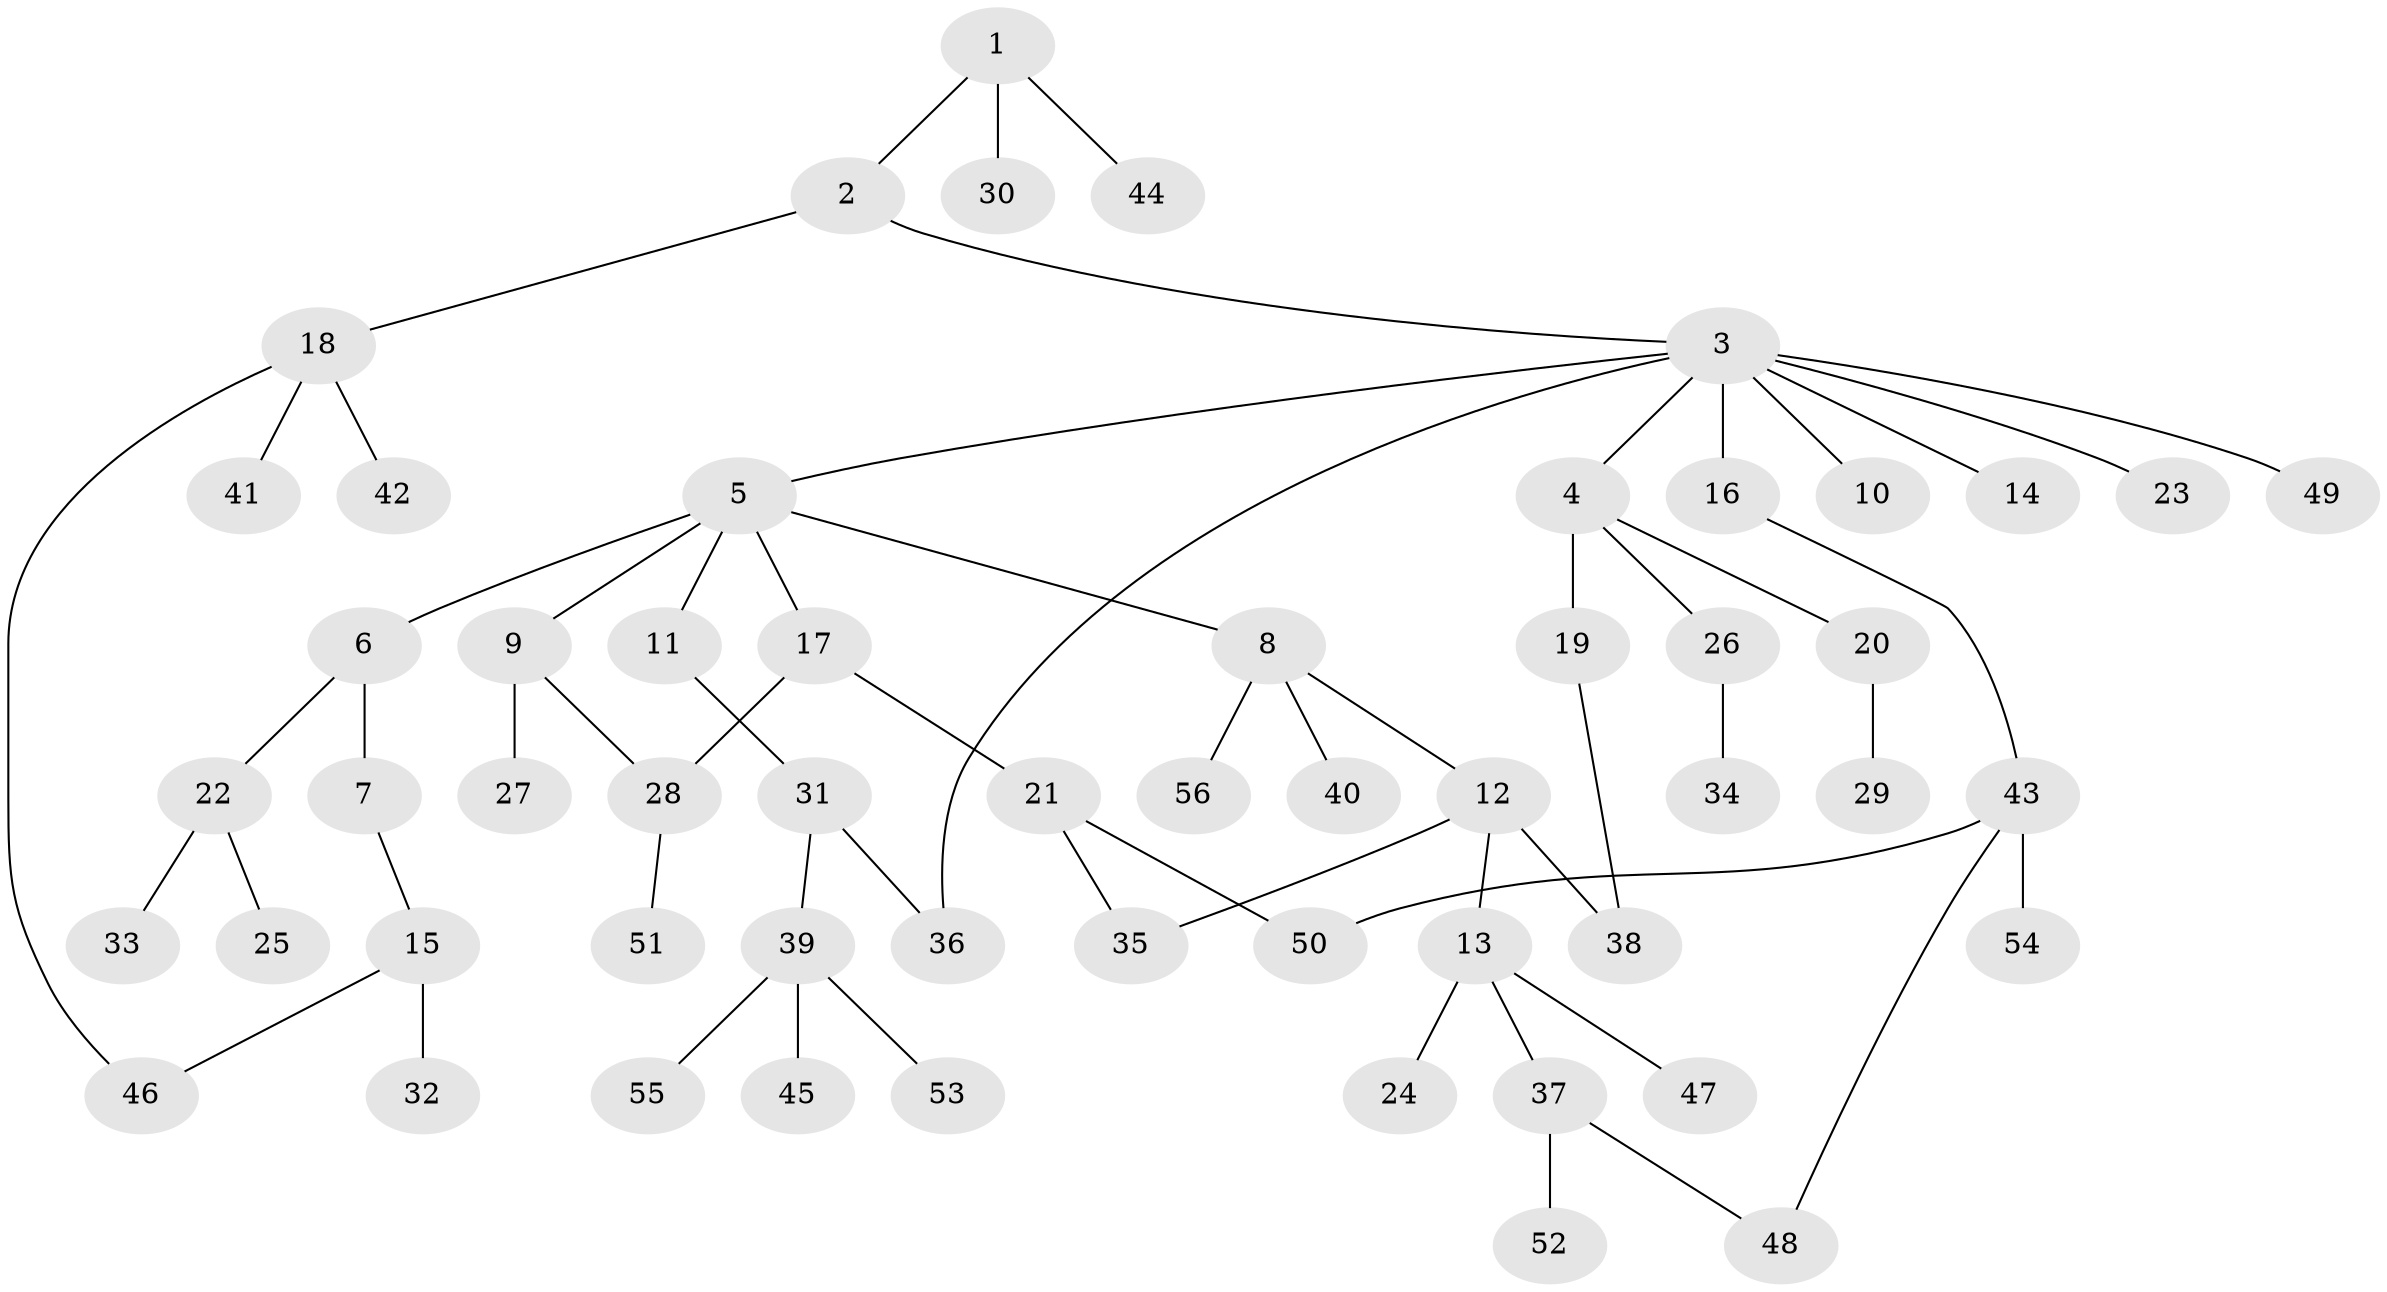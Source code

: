// coarse degree distribution, {1: 0.6875, 3: 0.0625, 6: 0.0625, 7: 0.0625, 5: 0.0625, 2: 0.0625}
// Generated by graph-tools (version 1.1) at 2025/45/03/04/25 21:45:06]
// undirected, 56 vertices, 62 edges
graph export_dot {
graph [start="1"]
  node [color=gray90,style=filled];
  1;
  2;
  3;
  4;
  5;
  6;
  7;
  8;
  9;
  10;
  11;
  12;
  13;
  14;
  15;
  16;
  17;
  18;
  19;
  20;
  21;
  22;
  23;
  24;
  25;
  26;
  27;
  28;
  29;
  30;
  31;
  32;
  33;
  34;
  35;
  36;
  37;
  38;
  39;
  40;
  41;
  42;
  43;
  44;
  45;
  46;
  47;
  48;
  49;
  50;
  51;
  52;
  53;
  54;
  55;
  56;
  1 -- 2;
  1 -- 30;
  1 -- 44;
  2 -- 3;
  2 -- 18;
  3 -- 4;
  3 -- 5;
  3 -- 10;
  3 -- 14;
  3 -- 16;
  3 -- 23;
  3 -- 49;
  3 -- 36;
  4 -- 19;
  4 -- 20;
  4 -- 26;
  5 -- 6;
  5 -- 8;
  5 -- 9;
  5 -- 11;
  5 -- 17;
  6 -- 7;
  6 -- 22;
  7 -- 15;
  8 -- 12;
  8 -- 40;
  8 -- 56;
  9 -- 27;
  9 -- 28;
  11 -- 31;
  12 -- 13;
  12 -- 35;
  12 -- 38;
  13 -- 24;
  13 -- 37;
  13 -- 47;
  15 -- 32;
  15 -- 46;
  16 -- 43;
  17 -- 21;
  17 -- 28;
  18 -- 41;
  18 -- 42;
  18 -- 46;
  19 -- 38;
  20 -- 29;
  21 -- 50;
  21 -- 35;
  22 -- 25;
  22 -- 33;
  26 -- 34;
  28 -- 51;
  31 -- 36;
  31 -- 39;
  37 -- 52;
  37 -- 48;
  39 -- 45;
  39 -- 53;
  39 -- 55;
  43 -- 48;
  43 -- 54;
  43 -- 50;
}
